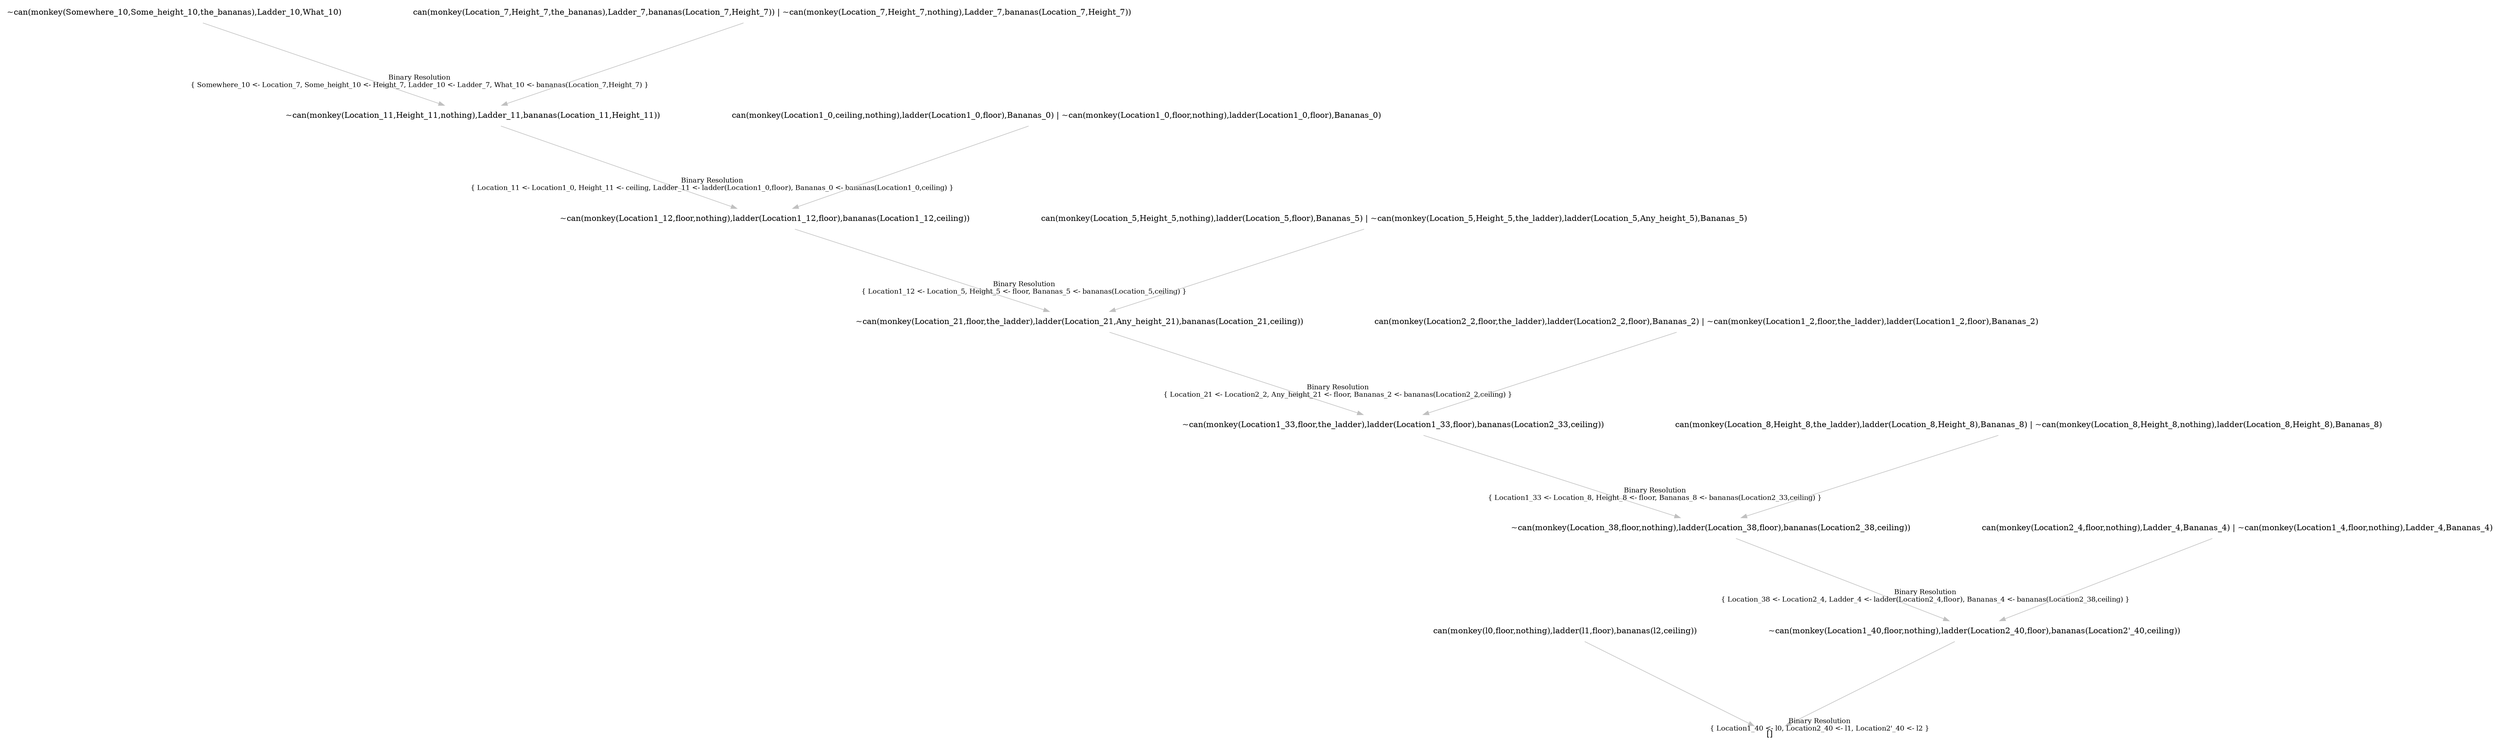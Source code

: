digraph {
	nodesep="1.5"; ranksep=2;
	node [shape=plaintext];
	edge [color=gray];
	"~can(monkey(Location1_40,floor,nothing),ladder(Location2_40,floor),bananas(Location2'_40,ceiling))" -> "[]" [labelfontcolor=black,labelfontsize="12",headlabel="Binary Resolution\n{ Location1_40 <- l0, Location2_40 <- l1, Location2'_40 <- l2 }",labeldistance="6"];
	"~can(monkey(Location_38,floor,nothing),ladder(Location_38,floor),bananas(Location2_38,ceiling))" -> "~can(monkey(Location1_40,floor,nothing),ladder(Location2_40,floor),bananas(Location2'_40,ceiling))" [labelfontcolor=black,labelfontsize="12",headlabel="Binary Resolution\n{ Location_38 <- Location2_4, Ladder_4 <- ladder(Location2_4,floor), Bananas_4 <- bananas(Location2_38,ceiling) }",labeldistance="6"];
	"~can(monkey(Location1_33,floor,the_ladder),ladder(Location1_33,floor),bananas(Location2_33,ceiling))" -> "~can(monkey(Location_38,floor,nothing),ladder(Location_38,floor),bananas(Location2_38,ceiling))" [labelfontcolor=black,labelfontsize="12",headlabel="Binary Resolution\n{ Location1_33 <- Location_8, Height_8 <- floor, Bananas_8 <- bananas(Location2_33,ceiling) }",labeldistance="6"];
	"~can(monkey(Location_21,floor,the_ladder),ladder(Location_21,Any_height_21),bananas(Location_21,ceiling))" -> "~can(monkey(Location1_33,floor,the_ladder),ladder(Location1_33,floor),bananas(Location2_33,ceiling))" [labelfontcolor=black,labelfontsize="12",headlabel="Binary Resolution\n{ Location_21 <- Location2_2, Any_height_21 <- floor, Bananas_2 <- bananas(Location2_2,ceiling) }",labeldistance="6"];
	"~can(monkey(Location1_12,floor,nothing),ladder(Location1_12,floor),bananas(Location1_12,ceiling))" -> "~can(monkey(Location_21,floor,the_ladder),ladder(Location_21,Any_height_21),bananas(Location_21,ceiling))" [labelfontcolor=black,labelfontsize="12",headlabel="Binary Resolution\n{ Location1_12 <- Location_5, Height_5 <- floor, Bananas_5 <- bananas(Location_5,ceiling) }",labeldistance="6"];
	"~can(monkey(Location_11,Height_11,nothing),Ladder_11,bananas(Location_11,Height_11))" -> "~can(monkey(Location1_12,floor,nothing),ladder(Location1_12,floor),bananas(Location1_12,ceiling))" [labelfontcolor=black,labelfontsize="12",headlabel="Binary Resolution\n{ Location_11 <- Location1_0, Height_11 <- ceiling, Ladder_11 <- ladder(Location1_0,floor), Bananas_0 <- bananas(Location1_0,ceiling) }",labeldistance="6"];
	"~can(monkey(Somewhere_10,Some_height_10,the_bananas),Ladder_10,What_10)" -> "~can(monkey(Location_11,Height_11,nothing),Ladder_11,bananas(Location_11,Height_11))" [labelfontcolor=black,labelfontsize="12",headlabel="Binary Resolution\n{ Somewhere_10 <- Location_7, Some_height_10 <- Height_7, Ladder_10 <- Ladder_7, What_10 <- bananas(Location_7,Height_7) }",labeldistance="6"];
	"can(monkey(Location_7,Height_7,the_bananas),Ladder_7,bananas(Location_7,Height_7)) | ~can(monkey(Location_7,Height_7,nothing),Ladder_7,bananas(Location_7,Height_7))" -> "~can(monkey(Location_11,Height_11,nothing),Ladder_11,bananas(Location_11,Height_11))" ;
	"can(monkey(Location1_0,ceiling,nothing),ladder(Location1_0,floor),Bananas_0) | ~can(monkey(Location1_0,floor,nothing),ladder(Location1_0,floor),Bananas_0)" -> "~can(monkey(Location1_12,floor,nothing),ladder(Location1_12,floor),bananas(Location1_12,ceiling))" ;
	"can(monkey(Location_5,Height_5,nothing),ladder(Location_5,floor),Bananas_5) | ~can(monkey(Location_5,Height_5,the_ladder),ladder(Location_5,Any_height_5),Bananas_5)" -> "~can(monkey(Location_21,floor,the_ladder),ladder(Location_21,Any_height_21),bananas(Location_21,ceiling))" ;
	"can(monkey(Location2_2,floor,the_ladder),ladder(Location2_2,floor),Bananas_2) | ~can(monkey(Location1_2,floor,the_ladder),ladder(Location1_2,floor),Bananas_2)" -> "~can(monkey(Location1_33,floor,the_ladder),ladder(Location1_33,floor),bananas(Location2_33,ceiling))" ;
	"can(monkey(Location_8,Height_8,the_ladder),ladder(Location_8,Height_8),Bananas_8) | ~can(monkey(Location_8,Height_8,nothing),ladder(Location_8,Height_8),Bananas_8)" -> "~can(monkey(Location_38,floor,nothing),ladder(Location_38,floor),bananas(Location2_38,ceiling))" ;
	"can(monkey(Location2_4,floor,nothing),Ladder_4,Bananas_4) | ~can(monkey(Location1_4,floor,nothing),Ladder_4,Bananas_4)" -> "~can(monkey(Location1_40,floor,nothing),ladder(Location2_40,floor),bananas(Location2'_40,ceiling))" ;
	"can(monkey(l0,floor,nothing),ladder(l1,floor),bananas(l2,ceiling))" -> "[]" ;
}

